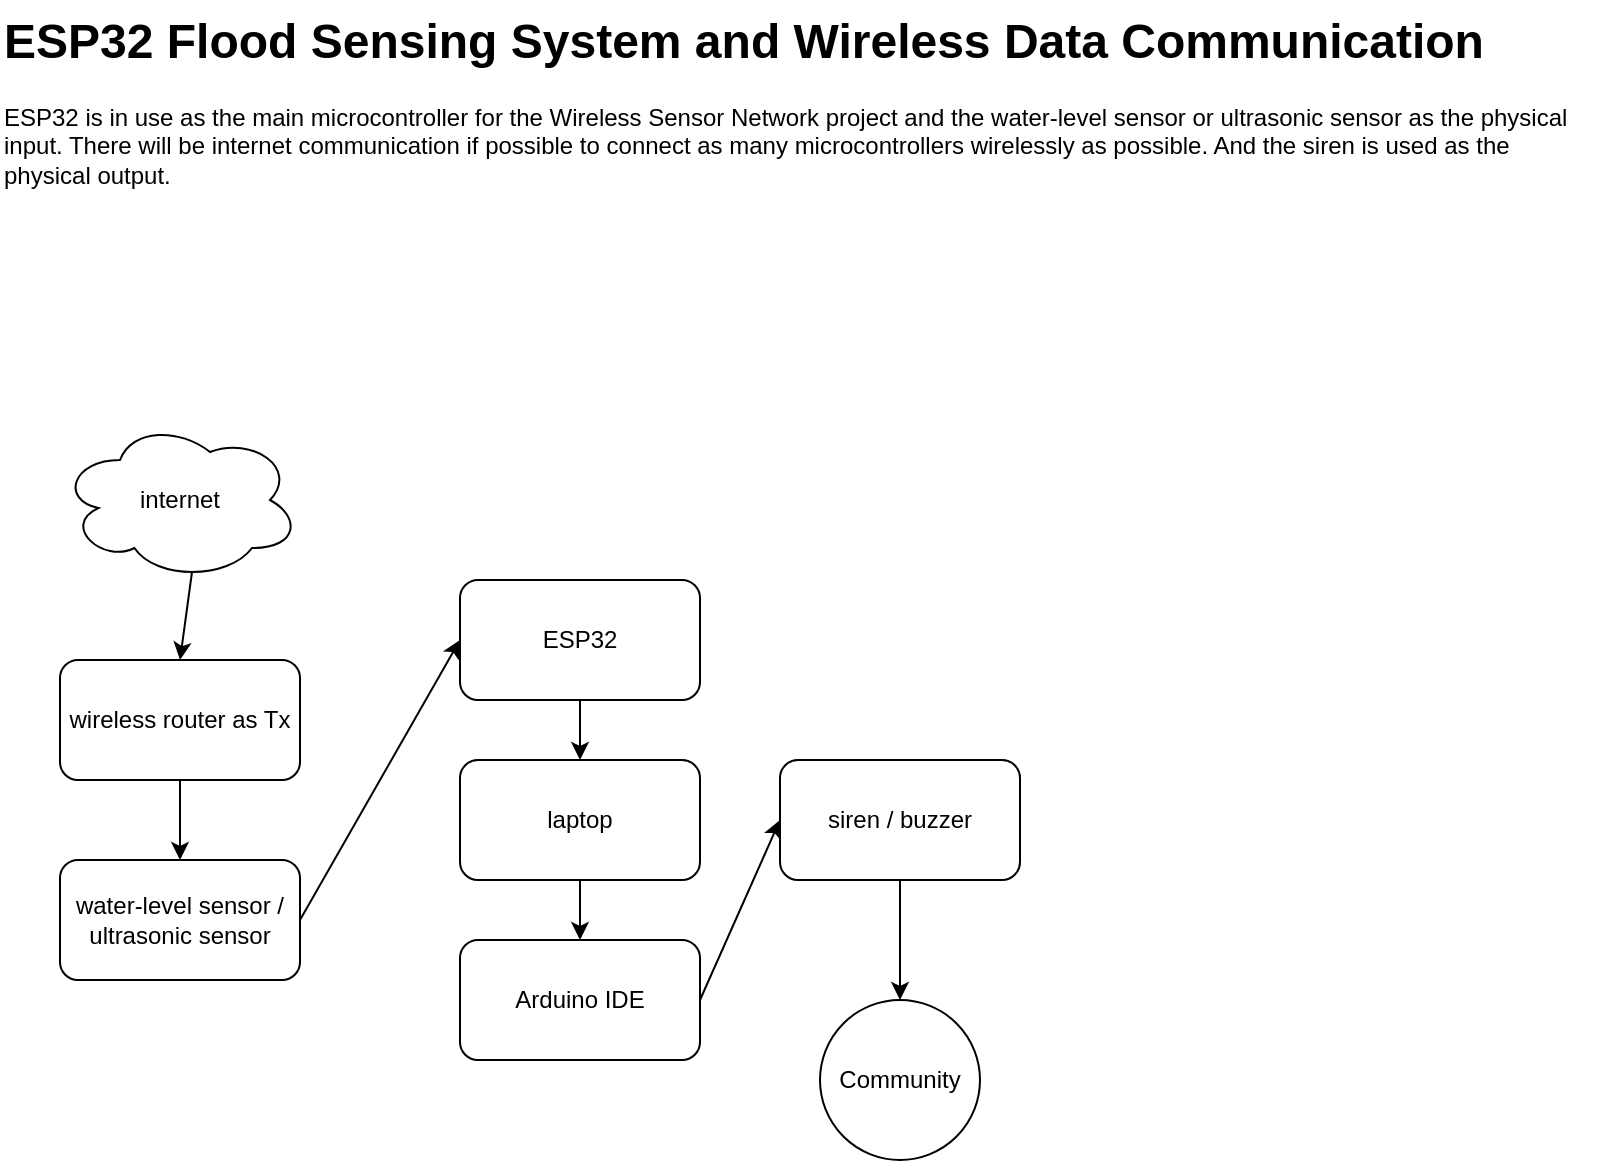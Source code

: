 <mxfile version="24.2.0" type="github">
  <diagram name="Page-1" id="tgPLA6SxDmpjASrpm9ep">
    <mxGraphModel dx="1194" dy="639" grid="1" gridSize="10" guides="1" tooltips="1" connect="1" arrows="1" fold="1" page="1" pageScale="1" pageWidth="4681" pageHeight="3300" math="0" shadow="0">
      <root>
        <mxCell id="0" />
        <mxCell id="1" parent="0" />
        <mxCell id="uWdfcczZp8XXyC7CWnQV-1" value="ESP32" style="rounded=1;whiteSpace=wrap;html=1;" vertex="1" parent="1">
          <mxGeometry x="310" y="330" width="120" height="60" as="geometry" />
        </mxCell>
        <mxCell id="uWdfcczZp8XXyC7CWnQV-2" value="water-level sensor / ultrasonic sensor" style="rounded=1;whiteSpace=wrap;html=1;" vertex="1" parent="1">
          <mxGeometry x="110" y="470" width="120" height="60" as="geometry" />
        </mxCell>
        <mxCell id="uWdfcczZp8XXyC7CWnQV-3" value="laptop" style="rounded=1;whiteSpace=wrap;html=1;" vertex="1" parent="1">
          <mxGeometry x="310" y="420" width="120" height="60" as="geometry" />
        </mxCell>
        <mxCell id="uWdfcczZp8XXyC7CWnQV-4" value="wireless router as Tx" style="rounded=1;whiteSpace=wrap;html=1;" vertex="1" parent="1">
          <mxGeometry x="110" y="370" width="120" height="60" as="geometry" />
        </mxCell>
        <mxCell id="uWdfcczZp8XXyC7CWnQV-6" value="internet" style="ellipse;shape=cloud;whiteSpace=wrap;html=1;" vertex="1" parent="1">
          <mxGeometry x="110" y="250" width="120" height="80" as="geometry" />
        </mxCell>
        <mxCell id="uWdfcczZp8XXyC7CWnQV-7" value="siren / buzzer" style="rounded=1;whiteSpace=wrap;html=1;" vertex="1" parent="1">
          <mxGeometry x="470" y="420" width="120" height="60" as="geometry" />
        </mxCell>
        <mxCell id="uWdfcczZp8XXyC7CWnQV-8" value="Arduino IDE" style="rounded=1;whiteSpace=wrap;html=1;" vertex="1" parent="1">
          <mxGeometry x="310" y="510" width="120" height="60" as="geometry" />
        </mxCell>
        <mxCell id="uWdfcczZp8XXyC7CWnQV-10" value="Community" style="ellipse;whiteSpace=wrap;html=1;aspect=fixed;" vertex="1" parent="1">
          <mxGeometry x="490" y="540" width="80" height="80" as="geometry" />
        </mxCell>
        <mxCell id="uWdfcczZp8XXyC7CWnQV-11" value="" style="endArrow=classic;html=1;rounded=0;entryX=0.5;entryY=0;entryDx=0;entryDy=0;exitX=0.55;exitY=0.95;exitDx=0;exitDy=0;exitPerimeter=0;" edge="1" parent="1" source="uWdfcczZp8XXyC7CWnQV-6" target="uWdfcczZp8XXyC7CWnQV-4">
          <mxGeometry width="50" height="50" relative="1" as="geometry">
            <mxPoint x="140" y="340" as="sourcePoint" />
            <mxPoint x="620" y="500" as="targetPoint" />
          </mxGeometry>
        </mxCell>
        <mxCell id="uWdfcczZp8XXyC7CWnQV-12" value="" style="endArrow=classic;html=1;rounded=0;exitX=0.5;exitY=1;exitDx=0;exitDy=0;entryX=0.5;entryY=0;entryDx=0;entryDy=0;" edge="1" parent="1" source="uWdfcczZp8XXyC7CWnQV-4" target="uWdfcczZp8XXyC7CWnQV-2">
          <mxGeometry width="50" height="50" relative="1" as="geometry">
            <mxPoint x="570" y="550" as="sourcePoint" />
            <mxPoint x="620" y="500" as="targetPoint" />
          </mxGeometry>
        </mxCell>
        <mxCell id="uWdfcczZp8XXyC7CWnQV-13" value="" style="endArrow=classic;html=1;rounded=0;exitX=1;exitY=0.5;exitDx=0;exitDy=0;entryX=0;entryY=0.5;entryDx=0;entryDy=0;" edge="1" parent="1" source="uWdfcczZp8XXyC7CWnQV-2" target="uWdfcczZp8XXyC7CWnQV-1">
          <mxGeometry width="50" height="50" relative="1" as="geometry">
            <mxPoint x="570" y="520" as="sourcePoint" />
            <mxPoint x="620" y="470" as="targetPoint" />
          </mxGeometry>
        </mxCell>
        <mxCell id="uWdfcczZp8XXyC7CWnQV-14" value="" style="endArrow=classic;html=1;rounded=0;exitX=0.5;exitY=1;exitDx=0;exitDy=0;entryX=0.5;entryY=0;entryDx=0;entryDy=0;" edge="1" parent="1" source="uWdfcczZp8XXyC7CWnQV-1" target="uWdfcczZp8XXyC7CWnQV-3">
          <mxGeometry width="50" height="50" relative="1" as="geometry">
            <mxPoint x="570" y="520" as="sourcePoint" />
            <mxPoint x="620" y="470" as="targetPoint" />
          </mxGeometry>
        </mxCell>
        <mxCell id="uWdfcczZp8XXyC7CWnQV-15" value="" style="endArrow=classic;html=1;rounded=0;exitX=0.5;exitY=1;exitDx=0;exitDy=0;entryX=0.5;entryY=0;entryDx=0;entryDy=0;" edge="1" parent="1" source="uWdfcczZp8XXyC7CWnQV-3" target="uWdfcczZp8XXyC7CWnQV-8">
          <mxGeometry width="50" height="50" relative="1" as="geometry">
            <mxPoint x="570" y="520" as="sourcePoint" />
            <mxPoint x="620" y="470" as="targetPoint" />
          </mxGeometry>
        </mxCell>
        <mxCell id="uWdfcczZp8XXyC7CWnQV-16" value="" style="endArrow=classic;html=1;rounded=0;exitX=1;exitY=0.5;exitDx=0;exitDy=0;entryX=0;entryY=0.5;entryDx=0;entryDy=0;" edge="1" parent="1" source="uWdfcczZp8XXyC7CWnQV-8" target="uWdfcczZp8XXyC7CWnQV-7">
          <mxGeometry width="50" height="50" relative="1" as="geometry">
            <mxPoint x="570" y="520" as="sourcePoint" />
            <mxPoint x="620" y="470" as="targetPoint" />
          </mxGeometry>
        </mxCell>
        <mxCell id="uWdfcczZp8XXyC7CWnQV-17" value="" style="endArrow=classic;html=1;rounded=0;exitX=0.5;exitY=1;exitDx=0;exitDy=0;entryX=0.5;entryY=0;entryDx=0;entryDy=0;" edge="1" parent="1" source="uWdfcczZp8XXyC7CWnQV-7" target="uWdfcczZp8XXyC7CWnQV-10">
          <mxGeometry width="50" height="50" relative="1" as="geometry">
            <mxPoint x="570" y="520" as="sourcePoint" />
            <mxPoint x="620" y="470" as="targetPoint" />
          </mxGeometry>
        </mxCell>
        <mxCell id="uWdfcczZp8XXyC7CWnQV-18" value="&lt;h1 style=&quot;margin-top: 0px;&quot;&gt;ESP32 Flood Sensing System and Wireless Data Communication&lt;/h1&gt;&lt;p&gt;ESP32 is in use as the main microcontroller for the Wireless Sensor Network project and the water-level sensor or ultrasonic sensor as the physical input. There will be internet communication if possible to connect as many microcontrollers wirelessly as possible. And the siren is used as the physical output.&lt;/p&gt;" style="text;html=1;whiteSpace=wrap;overflow=hidden;rounded=0;" vertex="1" parent="1">
          <mxGeometry x="80" y="40" width="800" height="120" as="geometry" />
        </mxCell>
      </root>
    </mxGraphModel>
  </diagram>
</mxfile>
